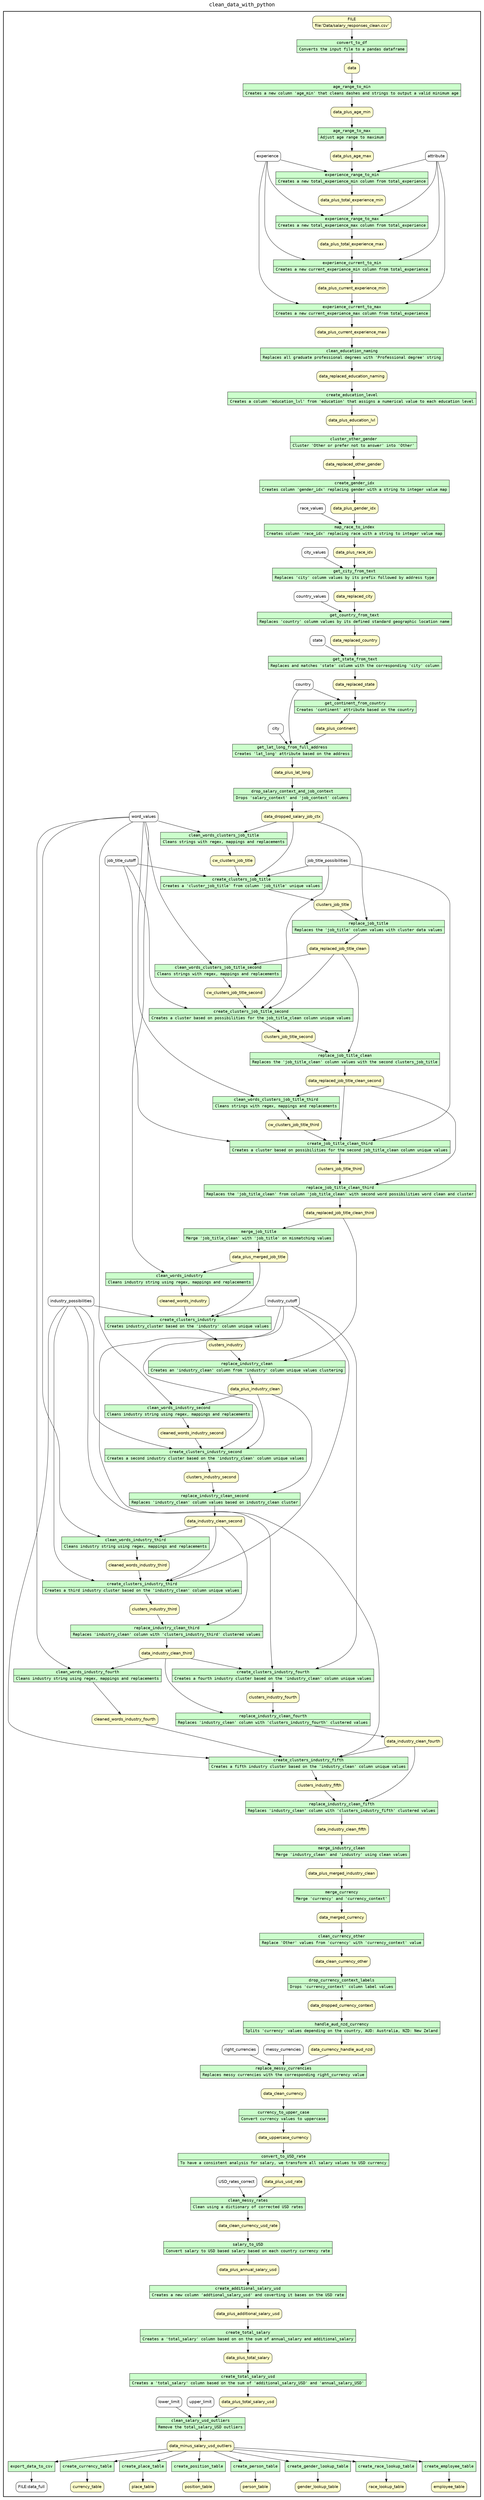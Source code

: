 
/* Start of top-level graph */
digraph Workflow {
rankdir=TB

/* Title for graph */
fontname=Courier; fontsize=18; labelloc=t
label=clean_data_with_python

/* Start of double cluster for drawing box around nodes in workflow */
subgraph cluster_workflow_box_outer { label=""; color=black; penwidth=2
subgraph cluster_workflow_box_inner { label=""; color=white

/* Style for nodes representing atomic programs in workflow */
node[shape=box style=filled fillcolor="#CCFFCC" peripheries=1 fontname=Courier]

/* Nodes representing atomic programs in workflow */
convert_to_df [shape=record rankdir=LR label="{<f0> convert_to_df |<f1> Converts the input file to a pandas dataframe}"];
age_range_to_min [shape=record rankdir=LR label="{<f0> age_range_to_min |<f1> Creates a new column 'age_min' that cleans dashes and strings to output a valid minimum age}"];
age_range_to_max [shape=record rankdir=LR label="{<f0> age_range_to_max |<f1> Adjust age range to maximum}"];
experience_range_to_min [shape=record rankdir=LR label="{<f0> experience_range_to_min |<f1> Creates a new total_experience_min column from total_experience}"];
experience_range_to_max [shape=record rankdir=LR label="{<f0> experience_range_to_max |<f1> Creates a new total_experience_max column from total_experience}"];
experience_current_to_min [shape=record rankdir=LR label="{<f0> experience_current_to_min |<f1> Creates a new current_experience_min column from total_experience}"];
experience_current_to_max [shape=record rankdir=LR label="{<f0> experience_current_to_max |<f1> Creates a new current_experience_max column from total_experience}"];
clean_education_naming [shape=record rankdir=LR label="{<f0> clean_education_naming |<f1> Replaces all graduate professional degrees with 'Professional degree' string}"];
create_education_level [shape=record rankdir=LR label="{<f0> create_education_level |<f1> Creates a column 'education_lvl' from 'education' that assigns a numerical value to each education level}"];
cluster_other_gender [shape=record rankdir=LR label="{<f0> cluster_other_gender |<f1> Cluster 'Other or prefer not to answer' into 'Other'}"];
create_gender_idx [shape=record rankdir=LR label="{<f0> create_gender_idx |<f1> Creates column 'gender_idx' replacing gender with a string to integer value map}"];
map_race_to_index [shape=record rankdir=LR label="{<f0> map_race_to_index |<f1> Creates column 'race_idx' replacing race with a string to integer value map}"];
get_city_from_text [shape=record rankdir=LR label="{<f0> get_city_from_text |<f1> Replaces 'city' columm values by its prefix followed by address type}"];
get_country_from_text [shape=record rankdir=LR label="{<f0> get_country_from_text |<f1> Replaces 'country' columm values by its defined standard geographic location name}"];
get_state_from_text [shape=record rankdir=LR label="{<f0> get_state_from_text |<f1> Replaces and matches 'state' columm with the corresponding 'city' column}"];
get_continent_from_country [shape=record rankdir=LR label="{<f0> get_continent_from_country |<f1> Creates 'continent' attribute based on the country}"];
get_lat_long_from_full_address [shape=record rankdir=LR label="{<f0> get_lat_long_from_full_address |<f1> Creates 'lat_long' attribute based on the address}"];
drop_salary_context_and_job_context [shape=record rankdir=LR label="{<f0> drop_salary_context_and_job_context |<f1> Drops 'salary_context' and 'job_context' columns}"];
clean_words_clusters_job_title [shape=record rankdir=LR label="{<f0> clean_words_clusters_job_title |<f1> Cleans strings with regex, mappings and replacements}"];
create_clusters_job_title [shape=record rankdir=LR label="{<f0> create_clusters_job_title |<f1> Creates a 'cluster_job_title' from column 'job_title' unique values}"];
replace_job_title [shape=record rankdir=LR label="{<f0> replace_job_title |<f1> Replaces the 'job_title' column values with cluster data values}"];
clean_words_clusters_job_title_second [shape=record rankdir=LR label="{<f0> clean_words_clusters_job_title_second |<f1> Cleans strings with regex, mappings and replacements}"];
create_clusters_job_title_second [shape=record rankdir=LR label="{<f0> create_clusters_job_title_second |<f1> Creates a cluster based on possibilities for the job_title_clean column unique values}"];
replace_job_title_clean [shape=record rankdir=LR label="{<f0> replace_job_title_clean |<f1> Replaces the 'job_title_clean' column values with the second clusters_job_title}"];
clean_words_clusters_job_title_third [shape=record rankdir=LR label="{<f0> clean_words_clusters_job_title_third |<f1> Cleans strings with regex, mappings and replacements}"];
create_job_title_clean_third [shape=record rankdir=LR label="{<f0> create_job_title_clean_third |<f1> Creates a cluster based on possibilities for the second job_title_clean column unique values}"];
replace_job_title_clean_third [shape=record rankdir=LR label="{<f0> replace_job_title_clean_third |<f1> Replaces the 'job_title_clean' from column 'job_title_clean' with second word possibilities word clean and cluster}"];
merge_job_title [shape=record rankdir=LR label="{<f0> merge_job_title |<f1> Merge 'job_title_clean' with 'job_title' on mismatching values}"];
clean_words_industry [shape=record rankdir=LR label="{<f0> clean_words_industry |<f1> Cleans industry string using regex, mappings and replacements}"];
create_clusters_industry [shape=record rankdir=LR label="{<f0> create_clusters_industry |<f1> Creates industry_cluster based on the 'industry' column unique values}"];
replace_industry_clean [shape=record rankdir=LR label="{<f0> replace_industry_clean |<f1> Creates an 'industry_clean' column from 'industry' column unique values clustering}"];
clean_words_industry_second [shape=record rankdir=LR label="{<f0> clean_words_industry_second |<f1> Cleans industry string using regex, mappings and replacements}"];
create_clusters_industry_second [shape=record rankdir=LR label="{<f0> create_clusters_industry_second |<f1> Creates a second industry cluster based on the 'industry_clean' column unique values}"];
replace_industry_clean_second [shape=record rankdir=LR label="{<f0> replace_industry_clean_second |<f1> Replaces 'industry_clean' column values based on industry_clean cluster}"];
clean_words_industry_third [shape=record rankdir=LR label="{<f0> clean_words_industry_third |<f1> Cleans industry string using regex, mappings and replacements}"];
create_clusters_industry_third [shape=record rankdir=LR label="{<f0> create_clusters_industry_third |<f1> Creates a third industry cluster based on the 'industry_clean' column unique values}"];
replace_industry_clean_third [shape=record rankdir=LR label="{<f0> replace_industry_clean_third |<f1> Replaces 'industry_clean' column with 'clusters_industry_third' clustered values}"];
clean_words_industry_fourth [shape=record rankdir=LR label="{<f0> clean_words_industry_fourth |<f1> Cleans industry string using regex, mappings and replacements}"];
create_clusters_industry_fourth [shape=record rankdir=LR label="{<f0> create_clusters_industry_fourth |<f1> Creates a fourth industry cluster based on the 'industry_clean' column unique values}"];
replace_industry_clean_fourth [shape=record rankdir=LR label="{<f0> replace_industry_clean_fourth |<f1> Replaces 'industry_clean' column with 'clusters_industry_fourth' clustered values}"];
create_clusters_industry_fifth [shape=record rankdir=LR label="{<f0> create_clusters_industry_fifth |<f1> Creates a fifth industry cluster based on the 'industry_clean' column unique values}"];
replace_industry_clean_fifth [shape=record rankdir=LR label="{<f0> replace_industry_clean_fifth |<f1> Replaces 'industry_clean' column with 'clusters_industry_fifth' clustered values}"];
merge_industry_clean [shape=record rankdir=LR label="{<f0> merge_industry_clean |<f1> Merge 'industry_clean' and 'industry' using clean values}"];
merge_currency [shape=record rankdir=LR label="{<f0> merge_currency |<f1> Merge 'currency' and 'currency_context'}"];
clean_currency_other [shape=record rankdir=LR label="{<f0> clean_currency_other |<f1> Replace 'Other' values from 'currency' with 'currency_context' value}"];
drop_currency_context_labels [shape=record rankdir=LR label="{<f0> drop_currency_context_labels |<f1> Drops 'currency_context' column label values}"];
handle_aud_nzd_currency [shape=record rankdir=LR label="{<f0> handle_aud_nzd_currency |<f1> Splits 'currency' values depending on the country, AUD\: Australia, NZD\: New Zeland}"];
replace_messy_currencies [shape=record rankdir=LR label="{<f0> replace_messy_currencies |<f1> Replaces messy currencies with the corresponding right_currency value}"];
currency_to_upper_case [shape=record rankdir=LR label="{<f0> currency_to_upper_case |<f1> Convert currency values to uppercase}"];
convert_to_USD_rate [shape=record rankdir=LR label="{<f0> convert_to_USD_rate |<f1> To have a consistent analysis for salary, we transform all salary values to USD currency}"];
clean_messy_rates [shape=record rankdir=LR label="{<f0> clean_messy_rates |<f1> Clean using a dictionary of corrected USD rates}"];
salary_to_USD [shape=record rankdir=LR label="{<f0> salary_to_USD |<f1> Convert salary to USD based salary based on each country currency rate}"];
create_additional_salary_usd [shape=record rankdir=LR label="{<f0> create_additional_salary_usd |<f1> Creates a new column 'addtional_salary_usd' and coverting it bases on the USD rate}"];
create_total_salary [shape=record rankdir=LR label="{<f0> create_total_salary |<f1> Creates a 'total_salary' column based on on the sum of annual_salary and additional_salary}"];
create_total_salary_usd [shape=record rankdir=LR label="{<f0> create_total_salary_usd |<f1> Creates a 'total_salary' column based on the sum of 'additional_salary_USD' and 'annual_salary_USD'}"];
clean_salary_usd_outliers [shape=record rankdir=LR label="{<f0> clean_salary_usd_outliers |<f1> Remove the total_salary_USD outliers}"];
export_data_to_csv
create_currency_table
create_place_table
create_position_table
create_person_table
create_gender_lookup_table
create_race_lookup_table
create_employee_table

/* Style for nodes representing non-parameter data channels in workflow */
node[shape=box style="rounded,filled" fillcolor="#FFFFCC" peripheries=1 fontname=Helvetica]

/* Nodes for non-parameter data channels in workflow */
FILE [shape=record rankdir=LR label="{<f0> FILE |<f1> file\:'Data/salary_responses_clean.csv'}"];
currency_table
place_table
position_table
person_table
gender_lookup_table
race_lookup_table
employee_table
data
data_plus_age_min
data_plus_age_max
data_plus_total_experience_min
data_plus_total_experience_max
data_plus_current_experience_min
data_plus_current_experience_max
data_replaced_education_naming
data_plus_education_lvl
data_replaced_other_gender
data_plus_gender_idx
data_plus_race_idx
data_replaced_city
data_replaced_country
data_replaced_state
data_plus_continent
data_plus_lat_long
data_dropped_salary_job_ctx
cw_clusters_job_title
clusters_job_title
data_replaced_job_title_clean
cw_clusters_job_title_second
clusters_job_title_second
data_replaced_job_title_clean_second
cw_clusters_job_title_third
clusters_job_title_third
data_replaced_job_title_clean_third
data_plus_merged_job_title
cleaned_words_industry
clusters_industry
data_plus_industry_clean
cleaned_words_industry_second
clusters_industry_second
data_industry_clean_second
cleaned_words_industry_third
clusters_industry_third
data_industry_clean_third
clusters_industry_fourth
data_industry_clean_fourth
cleaned_words_industry_fourth
clusters_industry_fifth
data_industry_clean_fifth
data_plus_merged_industry_clean
data_merged_currency
data_clean_currency_other
data_dropped_currency_context
data_currency_handle_aud_nzd
data_clean_currency
data_uppercase_currency
data_plus_usd_rate
data_clean_currency_usd_rate
data_plus_annual_salary_usd
data_plus_additional_salary_usd
data_plus_total_salary
data_plus_total_salary_usd
data_minus_salary_usd_outliers

/* Style for nodes representing parameter channels in workflow */
node[shape=box style="rounded,filled" fillcolor="#FCFCFC" peripheries=1 fontname=Helvetica]

/* Nodes representing parameter channels in workflow */

/* Edges representing connections between programs and channels */
convert_to_df -> data
FILE -> convert_to_df
age_range_to_min -> data_plus_age_min
data -> age_range_to_min
age_range_to_max -> data_plus_age_max
data_plus_age_min -> age_range_to_max
experience_range_to_min -> data_plus_total_experience_min
data_plus_age_max -> experience_range_to_min
experience -> experience_range_to_min
attribute -> experience_range_to_min
experience_range_to_max -> data_plus_total_experience_max
data_plus_total_experience_min -> experience_range_to_max
experience -> experience_range_to_max
attribute -> experience_range_to_max
experience_current_to_min -> data_plus_current_experience_min
data_plus_total_experience_max -> experience_current_to_min
experience -> experience_current_to_min
attribute -> experience_current_to_min
experience_current_to_max -> data_plus_current_experience_max
data_plus_current_experience_min -> experience_current_to_max
experience -> experience_current_to_max
attribute -> experience_current_to_max
clean_education_naming -> data_replaced_education_naming
data_plus_current_experience_max -> clean_education_naming
create_education_level -> data_plus_education_lvl
data_replaced_education_naming -> create_education_level
cluster_other_gender -> data_replaced_other_gender
data_plus_education_lvl -> cluster_other_gender
create_gender_idx -> data_plus_gender_idx
data_replaced_other_gender -> create_gender_idx
map_race_to_index -> data_plus_race_idx
data_plus_gender_idx -> map_race_to_index
race_values -> map_race_to_index
get_city_from_text -> data_replaced_city
data_plus_race_idx -> get_city_from_text
city_values -> get_city_from_text
get_country_from_text -> data_replaced_country
data_replaced_city -> get_country_from_text
country_values -> get_country_from_text
get_state_from_text -> data_replaced_state
data_replaced_country -> get_state_from_text
state -> get_state_from_text
get_continent_from_country -> data_plus_continent
data_replaced_state -> get_continent_from_country
country -> get_continent_from_country
get_lat_long_from_full_address -> data_plus_lat_long
data_plus_continent -> get_lat_long_from_full_address
city -> get_lat_long_from_full_address
country -> get_lat_long_from_full_address
drop_salary_context_and_job_context -> data_dropped_salary_job_ctx
data_plus_lat_long -> drop_salary_context_and_job_context
clean_words_clusters_job_title -> cw_clusters_job_title
data_dropped_salary_job_ctx -> clean_words_clusters_job_title
word_values -> clean_words_clusters_job_title
create_clusters_job_title -> clusters_job_title
data_dropped_salary_job_ctx -> create_clusters_job_title
cw_clusters_job_title -> create_clusters_job_title
job_title_possibilities -> create_clusters_job_title
job_title_cutoff -> create_clusters_job_title
replace_job_title -> data_replaced_job_title_clean
data_dropped_salary_job_ctx -> replace_job_title
clusters_job_title -> replace_job_title
clean_words_clusters_job_title_second -> cw_clusters_job_title_second
data_replaced_job_title_clean -> clean_words_clusters_job_title_second
word_values -> clean_words_clusters_job_title_second
create_clusters_job_title_second -> clusters_job_title_second
data_replaced_job_title_clean -> create_clusters_job_title_second
cw_clusters_job_title_second -> create_clusters_job_title_second
job_title_possibilities -> create_clusters_job_title_second
job_title_cutoff -> create_clusters_job_title_second
replace_job_title_clean -> data_replaced_job_title_clean_second
data_replaced_job_title_clean -> replace_job_title_clean
clusters_job_title_second -> replace_job_title_clean
clean_words_clusters_job_title_third -> cw_clusters_job_title_third
data_replaced_job_title_clean_second -> clean_words_clusters_job_title_third
word_values -> clean_words_clusters_job_title_third
create_job_title_clean_third -> clusters_job_title_third
data_replaced_job_title_clean_second -> create_job_title_clean_third
cw_clusters_job_title_third -> create_job_title_clean_third
job_title_possibilities -> create_job_title_clean_third
job_title_cutoff -> create_job_title_clean_third
replace_job_title_clean_third -> data_replaced_job_title_clean_third
data_replaced_job_title_clean_second -> replace_job_title_clean_third
clusters_job_title_third -> replace_job_title_clean_third
merge_job_title -> data_plus_merged_job_title
data_replaced_job_title_clean_third -> merge_job_title
clean_words_industry -> cleaned_words_industry
data_plus_merged_job_title -> clean_words_industry
word_values -> clean_words_industry
create_clusters_industry -> clusters_industry
data_plus_merged_job_title -> create_clusters_industry
cleaned_words_industry -> create_clusters_industry
industry_possibilities -> create_clusters_industry
industry_cutoff -> create_clusters_industry
replace_industry_clean -> data_plus_industry_clean
data_replaced_job_title_clean_third -> replace_industry_clean
clusters_industry -> replace_industry_clean
clean_words_industry_second -> cleaned_words_industry_second
data_plus_industry_clean -> clean_words_industry_second
word_values -> clean_words_industry_second
create_clusters_industry_second -> clusters_industry_second
data_plus_industry_clean -> create_clusters_industry_second
cleaned_words_industry_second -> create_clusters_industry_second
industry_possibilities -> create_clusters_industry_second
industry_cutoff -> create_clusters_industry_second
replace_industry_clean_second -> data_industry_clean_second
data_plus_industry_clean -> replace_industry_clean_second
clusters_industry_second -> replace_industry_clean_second
clean_words_industry_third -> cleaned_words_industry_third
data_industry_clean_second -> clean_words_industry_third
word_values -> clean_words_industry_third
create_clusters_industry_third -> clusters_industry_third
data_industry_clean_second -> create_clusters_industry_third
cleaned_words_industry_third -> create_clusters_industry_third
industry_possibilities -> create_clusters_industry_third
industry_cutoff -> create_clusters_industry_third
replace_industry_clean_third -> data_industry_clean_third
data_industry_clean_second -> replace_industry_clean_third
clusters_industry_third -> replace_industry_clean_third
clean_words_industry_fourth -> cleaned_words_industry_fourth
data_industry_clean_third -> clean_words_industry_fourth
word_values -> clean_words_industry_fourth
create_clusters_industry_fourth -> clusters_industry_fourth
data_industry_clean_third -> create_clusters_industry_fourth
industry_possibilities -> create_clusters_industry_fourth
industry_cutoff -> create_clusters_industry_fourth
replace_industry_clean_fourth -> data_industry_clean_fourth
data_industry_clean_third -> replace_industry_clean_fourth
clusters_industry_fourth -> replace_industry_clean_fourth
create_clusters_industry_fifth -> clusters_industry_fifth
data_industry_clean_fourth -> create_clusters_industry_fifth
cleaned_words_industry_fourth -> create_clusters_industry_fifth
industry_possibilities -> create_clusters_industry_fifth
industry_cutoff -> create_clusters_industry_fifth
replace_industry_clean_fifth -> data_industry_clean_fifth
data_industry_clean_fourth -> replace_industry_clean_fifth
clusters_industry_fifth -> replace_industry_clean_fifth
merge_industry_clean -> data_plus_merged_industry_clean
data_industry_clean_fifth -> merge_industry_clean
merge_currency -> data_merged_currency
data_plus_merged_industry_clean -> merge_currency
clean_currency_other -> data_clean_currency_other
data_merged_currency -> clean_currency_other
drop_currency_context_labels -> data_dropped_currency_context
data_clean_currency_other -> drop_currency_context_labels
handle_aud_nzd_currency -> data_currency_handle_aud_nzd
data_dropped_currency_context -> handle_aud_nzd_currency
replace_messy_currencies -> data_clean_currency
data_currency_handle_aud_nzd -> replace_messy_currencies
messy_currencies -> replace_messy_currencies
right_currencies -> replace_messy_currencies
currency_to_upper_case -> data_uppercase_currency
data_clean_currency -> currency_to_upper_case
convert_to_USD_rate -> data_plus_usd_rate
data_uppercase_currency -> convert_to_USD_rate
clean_messy_rates -> data_clean_currency_usd_rate
data_plus_usd_rate -> clean_messy_rates
USD_rates_correct -> clean_messy_rates
salary_to_USD -> data_plus_annual_salary_usd
data_clean_currency_usd_rate -> salary_to_USD
create_additional_salary_usd -> data_plus_additional_salary_usd
data_plus_annual_salary_usd -> create_additional_salary_usd
create_total_salary -> data_plus_total_salary
data_plus_additional_salary_usd -> create_total_salary
create_total_salary_usd -> data_plus_total_salary_usd
data_plus_total_salary -> create_total_salary_usd
clean_salary_usd_outliers -> data_minus_salary_usd_outliers
data_plus_total_salary_usd -> clean_salary_usd_outliers
upper_limit -> clean_salary_usd_outliers
lower_limit -> clean_salary_usd_outliers
export_data_to_csv -> "FILE:data_full"
data_minus_salary_usd_outliers -> export_data_to_csv
create_currency_table -> currency_table
data_minus_salary_usd_outliers -> create_currency_table
create_place_table -> place_table
data_minus_salary_usd_outliers -> create_place_table
create_position_table -> position_table
data_minus_salary_usd_outliers -> create_position_table
create_person_table -> person_table
data_minus_salary_usd_outliers -> create_person_table
create_gender_lookup_table -> gender_lookup_table
data_minus_salary_usd_outliers -> create_gender_lookup_table
create_race_lookup_table -> race_lookup_table
data_minus_salary_usd_outliers -> create_race_lookup_table
create_employee_table -> employee_table
data_minus_salary_usd_outliers -> create_employee_table

/* End of double cluster for drawing box around nodes in workflow */
}}

/* End of top-level graph */
}
